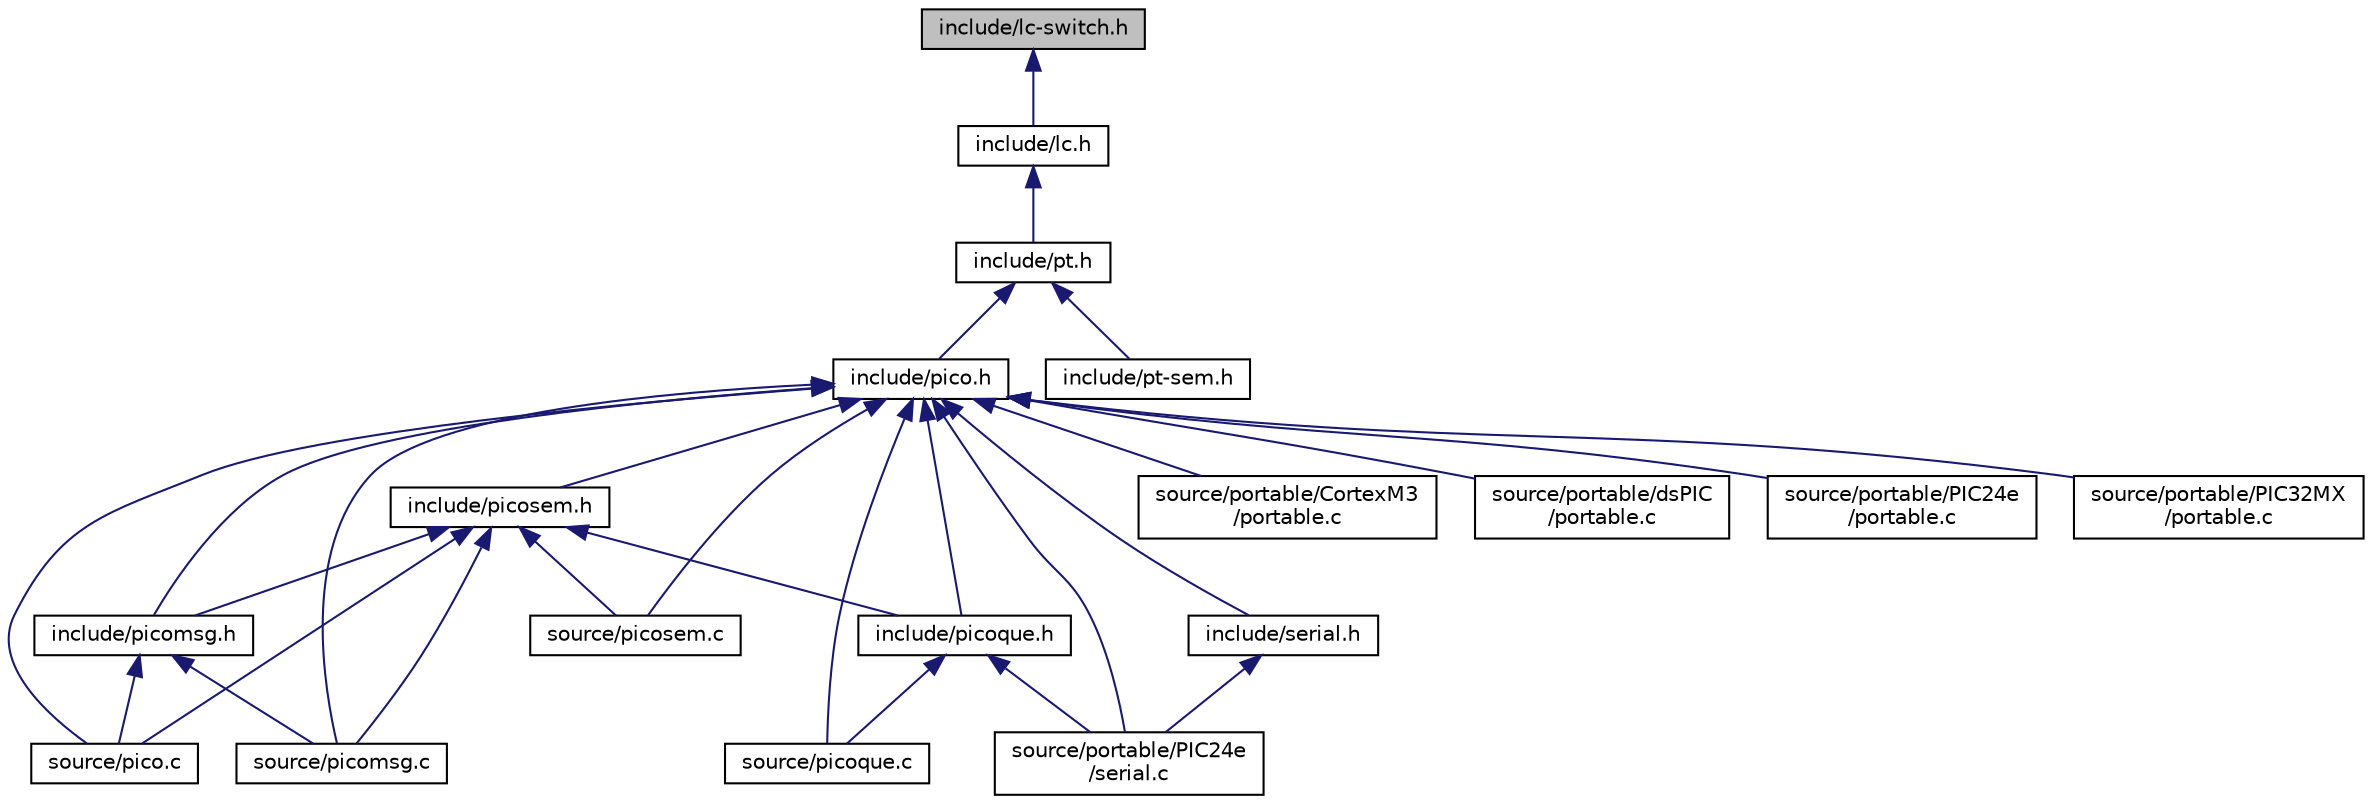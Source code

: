 digraph "include/lc-switch.h"
{
  edge [fontname="Helvetica",fontsize="10",labelfontname="Helvetica",labelfontsize="10"];
  node [fontname="Helvetica",fontsize="10",shape=record];
  Node1 [label="include/lc-switch.h",height=0.2,width=0.4,color="black", fillcolor="grey75", style="filled" fontcolor="black"];
  Node1 -> Node2 [dir="back",color="midnightblue",fontsize="10",style="solid",fontname="Helvetica"];
  Node2 [label="include/lc.h",height=0.2,width=0.4,color="black", fillcolor="white", style="filled",URL="$lc_8h.html"];
  Node2 -> Node3 [dir="back",color="midnightblue",fontsize="10",style="solid",fontname="Helvetica"];
  Node3 [label="include/pt.h",height=0.2,width=0.4,color="black", fillcolor="white", style="filled",URL="$pt_8h.html"];
  Node3 -> Node4 [dir="back",color="midnightblue",fontsize="10",style="solid",fontname="Helvetica"];
  Node4 [label="include/pico.h",height=0.2,width=0.4,color="black", fillcolor="white", style="filled",URL="$pico_8h_source.html"];
  Node4 -> Node5 [dir="back",color="midnightblue",fontsize="10",style="solid",fontname="Helvetica"];
  Node5 [label="include/picomsg.h",height=0.2,width=0.4,color="black", fillcolor="white", style="filled",URL="$picomsg_8h_source.html"];
  Node5 -> Node6 [dir="back",color="midnightblue",fontsize="10",style="solid",fontname="Helvetica"];
  Node6 [label="source/pico.c",height=0.2,width=0.4,color="black", fillcolor="white", style="filled",URL="$pico_8c.html"];
  Node5 -> Node7 [dir="back",color="midnightblue",fontsize="10",style="solid",fontname="Helvetica"];
  Node7 [label="source/picomsg.c",height=0.2,width=0.4,color="black", fillcolor="white", style="filled",URL="$picomsg_8c_source.html"];
  Node4 -> Node8 [dir="back",color="midnightblue",fontsize="10",style="solid",fontname="Helvetica"];
  Node8 [label="include/picosem.h",height=0.2,width=0.4,color="black", fillcolor="white", style="filled",URL="$picosem_8h_source.html"];
  Node8 -> Node5 [dir="back",color="midnightblue",fontsize="10",style="solid",fontname="Helvetica"];
  Node8 -> Node9 [dir="back",color="midnightblue",fontsize="10",style="solid",fontname="Helvetica"];
  Node9 [label="include/picoque.h",height=0.2,width=0.4,color="black", fillcolor="white", style="filled",URL="$picoque_8h_source.html"];
  Node9 -> Node10 [dir="back",color="midnightblue",fontsize="10",style="solid",fontname="Helvetica"];
  Node10 [label="source/picoque.c",height=0.2,width=0.4,color="black", fillcolor="white", style="filled",URL="$picoque_8c_source.html"];
  Node9 -> Node11 [dir="back",color="midnightblue",fontsize="10",style="solid",fontname="Helvetica"];
  Node11 [label="source/portable/PIC24e\l/serial.c",height=0.2,width=0.4,color="black", fillcolor="white", style="filled",URL="$serial_8c_source.html"];
  Node8 -> Node6 [dir="back",color="midnightblue",fontsize="10",style="solid",fontname="Helvetica"];
  Node8 -> Node7 [dir="back",color="midnightblue",fontsize="10",style="solid",fontname="Helvetica"];
  Node8 -> Node12 [dir="back",color="midnightblue",fontsize="10",style="solid",fontname="Helvetica"];
  Node12 [label="source/picosem.c",height=0.2,width=0.4,color="black", fillcolor="white", style="filled",URL="$picosem_8c.html"];
  Node4 -> Node9 [dir="back",color="midnightblue",fontsize="10",style="solid",fontname="Helvetica"];
  Node4 -> Node13 [dir="back",color="midnightblue",fontsize="10",style="solid",fontname="Helvetica"];
  Node13 [label="include/serial.h",height=0.2,width=0.4,color="black", fillcolor="white", style="filled",URL="$serial_8h_source.html"];
  Node13 -> Node11 [dir="back",color="midnightblue",fontsize="10",style="solid",fontname="Helvetica"];
  Node4 -> Node6 [dir="back",color="midnightblue",fontsize="10",style="solid",fontname="Helvetica"];
  Node4 -> Node7 [dir="back",color="midnightblue",fontsize="10",style="solid",fontname="Helvetica"];
  Node4 -> Node10 [dir="back",color="midnightblue",fontsize="10",style="solid",fontname="Helvetica"];
  Node4 -> Node12 [dir="back",color="midnightblue",fontsize="10",style="solid",fontname="Helvetica"];
  Node4 -> Node14 [dir="back",color="midnightblue",fontsize="10",style="solid",fontname="Helvetica"];
  Node14 [label="source/portable/CortexM3\l/portable.c",height=0.2,width=0.4,color="black", fillcolor="white", style="filled",URL="$_cortex_m3_2portable_8c_source.html"];
  Node4 -> Node15 [dir="back",color="midnightblue",fontsize="10",style="solid",fontname="Helvetica"];
  Node15 [label="source/portable/dsPIC\l/portable.c",height=0.2,width=0.4,color="black", fillcolor="white", style="filled",URL="$ds_p_i_c_2portable_8c_source.html"];
  Node4 -> Node16 [dir="back",color="midnightblue",fontsize="10",style="solid",fontname="Helvetica"];
  Node16 [label="source/portable/PIC24e\l/portable.c",height=0.2,width=0.4,color="black", fillcolor="white", style="filled",URL="$_p_i_c24e_2portable_8c_source.html"];
  Node4 -> Node11 [dir="back",color="midnightblue",fontsize="10",style="solid",fontname="Helvetica"];
  Node4 -> Node17 [dir="back",color="midnightblue",fontsize="10",style="solid",fontname="Helvetica"];
  Node17 [label="source/portable/PIC32MX\l/portable.c",height=0.2,width=0.4,color="black", fillcolor="white", style="filled",URL="$_p_i_c32_m_x_2portable_8c_source.html"];
  Node3 -> Node18 [dir="back",color="midnightblue",fontsize="10",style="solid",fontname="Helvetica"];
  Node18 [label="include/pt-sem.h",height=0.2,width=0.4,color="black", fillcolor="white", style="filled",URL="$pt-sem_8h.html"];
}
